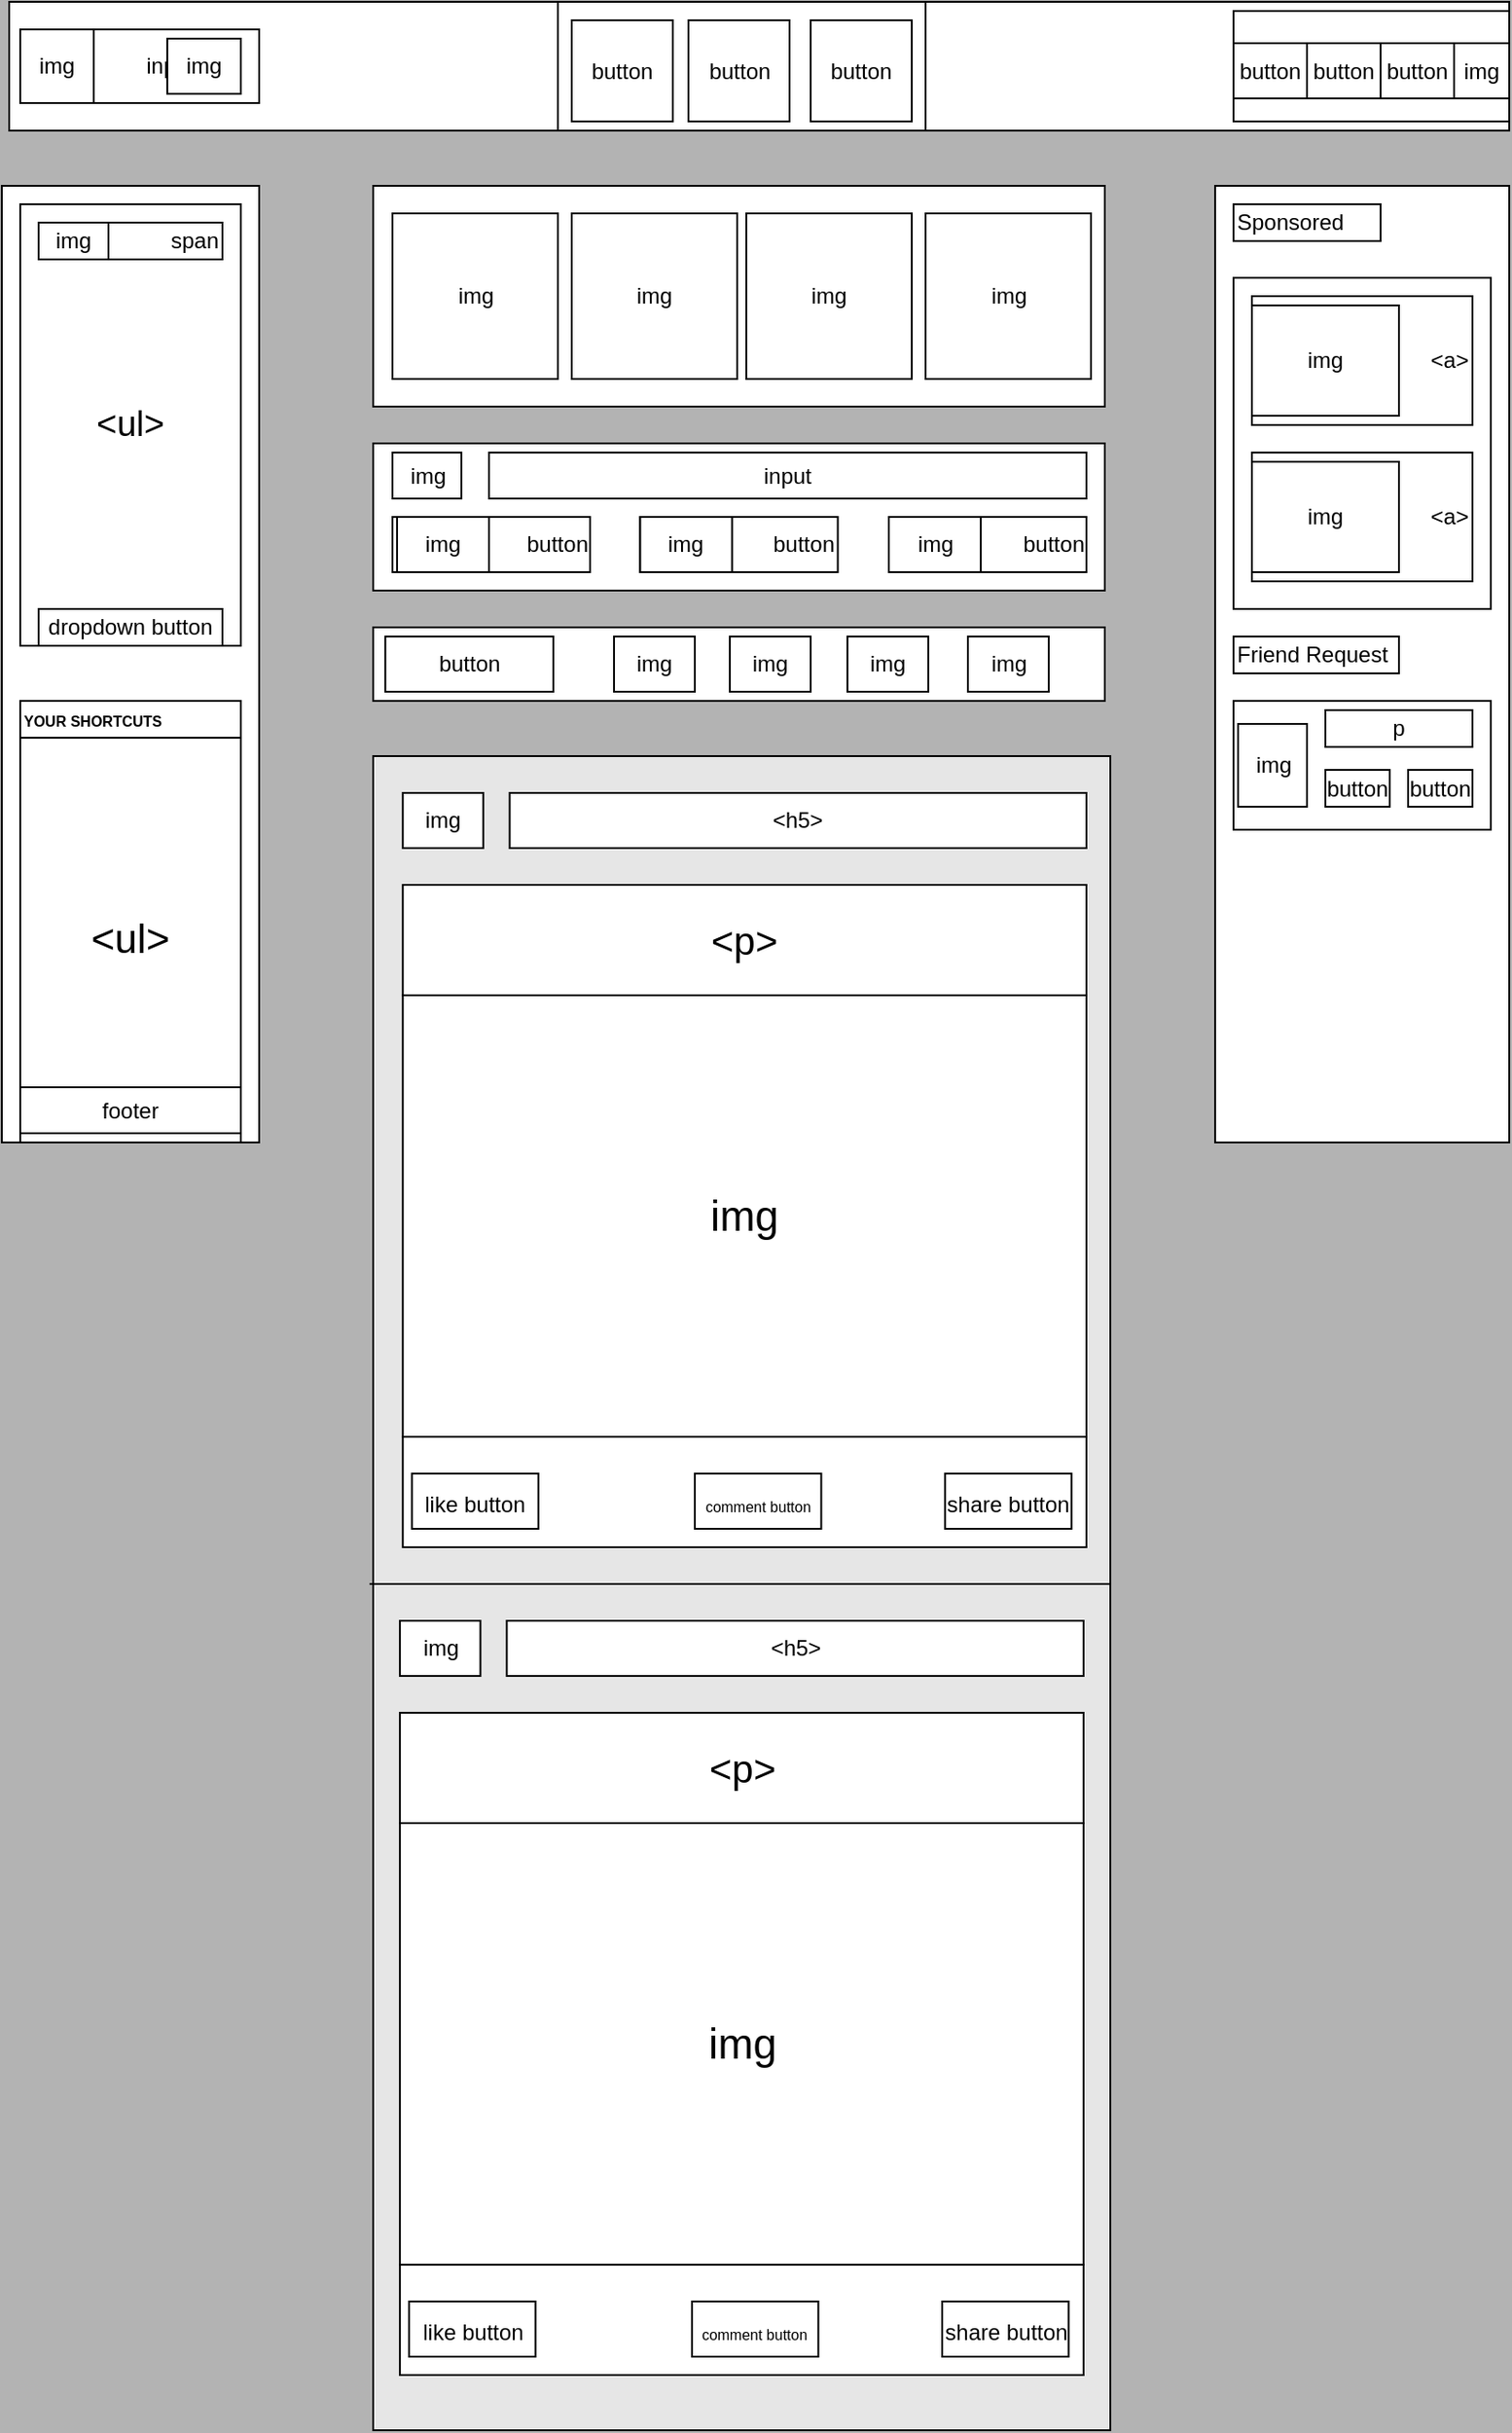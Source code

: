 <mxfile version="20.3.3" type="github">
  <diagram id="R94y2VKNwVuYraGozIJY" name="Page-1">
    <mxGraphModel dx="964" dy="491" grid="1" gridSize="10" guides="1" tooltips="1" connect="1" arrows="1" fold="1" page="1" pageScale="1" pageWidth="827" pageHeight="1169" background="#B3B3B3" math="0" shadow="0">
      <root>
        <mxCell id="0" />
        <mxCell id="1" parent="0" />
        <mxCell id="IPwLy8EfbPIPgKfgSnDq-2" value="" style="rounded=0;whiteSpace=wrap;html=1;fillColor=#E6E6E6;" vertex="1" parent="1">
          <mxGeometry x="202" y="410" width="401" height="910" as="geometry" />
        </mxCell>
        <mxCell id="IPwLy8EfbPIPgKfgSnDq-3" value="" style="rounded=0;whiteSpace=wrap;html=1;" vertex="1" parent="1">
          <mxGeometry x="4" width="816" height="70" as="geometry" />
        </mxCell>
        <mxCell id="IPwLy8EfbPIPgKfgSnDq-4" value="" style="rounded=0;whiteSpace=wrap;html=1;" vertex="1" parent="1">
          <mxGeometry y="100" width="140" height="520" as="geometry" />
        </mxCell>
        <mxCell id="IPwLy8EfbPIPgKfgSnDq-6" value="" style="rounded=0;whiteSpace=wrap;html=1;" vertex="1" parent="1">
          <mxGeometry x="660" y="100" width="160" height="520" as="geometry" />
        </mxCell>
        <mxCell id="IPwLy8EfbPIPgKfgSnDq-7" value="" style="rounded=0;whiteSpace=wrap;html=1;" vertex="1" parent="1">
          <mxGeometry x="202" y="100" width="398" height="120" as="geometry" />
        </mxCell>
        <mxCell id="IPwLy8EfbPIPgKfgSnDq-8" value="" style="rounded=0;whiteSpace=wrap;html=1;" vertex="1" parent="1">
          <mxGeometry x="202" y="240" width="398" height="80" as="geometry" />
        </mxCell>
        <mxCell id="IPwLy8EfbPIPgKfgSnDq-9" value="" style="rounded=0;whiteSpace=wrap;html=1;" vertex="1" parent="1">
          <mxGeometry x="202" y="340" width="398" height="40" as="geometry" />
        </mxCell>
        <mxCell id="IPwLy8EfbPIPgKfgSnDq-10" value="img" style="whiteSpace=wrap;html=1;aspect=fixed;" vertex="1" parent="1">
          <mxGeometry x="10" y="15" width="40" height="40" as="geometry" />
        </mxCell>
        <mxCell id="IPwLy8EfbPIPgKfgSnDq-13" value="input&lt;span style=&quot;white-space: pre;&quot;&gt;	&lt;/span&gt;&lt;span style=&quot;white-space: pre;&quot;&gt;	&lt;/span&gt;" style="rounded=0;whiteSpace=wrap;html=1;" vertex="1" parent="1">
          <mxGeometry x="50" y="15" width="90" height="40" as="geometry" />
        </mxCell>
        <mxCell id="IPwLy8EfbPIPgKfgSnDq-14" value="img" style="rounded=0;whiteSpace=wrap;html=1;" vertex="1" parent="1">
          <mxGeometry x="90" y="20" width="40" height="30" as="geometry" />
        </mxCell>
        <mxCell id="IPwLy8EfbPIPgKfgSnDq-15" value="" style="rounded=0;whiteSpace=wrap;html=1;" vertex="1" parent="1">
          <mxGeometry x="302.5" width="200" height="70" as="geometry" />
        </mxCell>
        <mxCell id="IPwLy8EfbPIPgKfgSnDq-16" value="button" style="whiteSpace=wrap;html=1;aspect=fixed;" vertex="1" parent="1">
          <mxGeometry x="310" y="10" width="55" height="55" as="geometry" />
        </mxCell>
        <mxCell id="IPwLy8EfbPIPgKfgSnDq-17" value="button" style="whiteSpace=wrap;html=1;aspect=fixed;" vertex="1" parent="1">
          <mxGeometry x="373.5" y="10" width="55" height="55" as="geometry" />
        </mxCell>
        <mxCell id="IPwLy8EfbPIPgKfgSnDq-18" value="button" style="whiteSpace=wrap;html=1;aspect=fixed;" vertex="1" parent="1">
          <mxGeometry x="440" y="10" width="55" height="55" as="geometry" />
        </mxCell>
        <mxCell id="IPwLy8EfbPIPgKfgSnDq-19" value="" style="rounded=0;whiteSpace=wrap;html=1;" vertex="1" parent="1">
          <mxGeometry x="670" y="5" width="150" height="60" as="geometry" />
        </mxCell>
        <mxCell id="IPwLy8EfbPIPgKfgSnDq-23" value="button" style="rounded=0;whiteSpace=wrap;html=1;" vertex="1" parent="1">
          <mxGeometry x="670" y="22.5" width="40" height="30" as="geometry" />
        </mxCell>
        <mxCell id="IPwLy8EfbPIPgKfgSnDq-29" style="edgeStyle=orthogonalEdgeStyle;rounded=0;orthogonalLoop=1;jettySize=auto;html=1;exitX=1;exitY=0.5;exitDx=0;exitDy=0;entryX=0;entryY=0.25;entryDx=0;entryDy=0;" edge="1" parent="1">
          <mxGeometry relative="1" as="geometry">
            <mxPoint x="750" y="40" as="sourcePoint" />
            <mxPoint x="760" y="30" as="targetPoint" />
          </mxGeometry>
        </mxCell>
        <mxCell id="IPwLy8EfbPIPgKfgSnDq-26" value="img" style="rounded=0;whiteSpace=wrap;html=1;" vertex="1" parent="1">
          <mxGeometry x="790" y="22.5" width="30" height="30" as="geometry" />
        </mxCell>
        <mxCell id="IPwLy8EfbPIPgKfgSnDq-30" value="&lt;font style=&quot;font-size: 19px;&quot;&gt;&amp;lt;ul&amp;gt;&lt;/font&gt;" style="rounded=0;whiteSpace=wrap;html=1;" vertex="1" parent="1">
          <mxGeometry x="10" y="110" width="120" height="240" as="geometry" />
        </mxCell>
        <mxCell id="IPwLy8EfbPIPgKfgSnDq-31" value="&lt;div align=&quot;left&quot;&gt;&lt;b&gt;&lt;font style=&quot;font-size: 8px;&quot;&gt;YOUR SHORTCUTS&lt;/font&gt;&lt;/b&gt;&lt;/div&gt;" style="rounded=0;whiteSpace=wrap;html=1;align=left;" vertex="1" parent="1">
          <mxGeometry x="10" y="380" width="120" height="20" as="geometry" />
        </mxCell>
        <mxCell id="IPwLy8EfbPIPgKfgSnDq-32" value="&lt;font style=&quot;font-size: 22px;&quot;&gt;&amp;lt;ul&amp;gt;&lt;/font&gt;" style="rounded=0;whiteSpace=wrap;html=1;" vertex="1" parent="1">
          <mxGeometry x="10" y="400" width="120" height="220" as="geometry" />
        </mxCell>
        <mxCell id="IPwLy8EfbPIPgKfgSnDq-34" value="&lt;div align=&quot;justify&quot;&gt;&lt;font style=&quot;font-size: 12px;&quot;&gt;span&lt;/font&gt;&lt;/div&gt;" style="rounded=0;whiteSpace=wrap;html=1;fontSize=8;align=right;" vertex="1" parent="1">
          <mxGeometry x="20" y="120" width="100" height="20" as="geometry" />
        </mxCell>
        <mxCell id="IPwLy8EfbPIPgKfgSnDq-35" value="&lt;font style=&quot;font-size: 12px;&quot;&gt;&lt;span style=&quot;white-space: pre;&quot;&gt;img&lt;/span&gt;&lt;br&gt;&lt;/font&gt;" style="rounded=0;whiteSpace=wrap;html=1;fontSize=8;" vertex="1" parent="1">
          <mxGeometry x="20" y="120" width="38" height="20" as="geometry" />
        </mxCell>
        <mxCell id="IPwLy8EfbPIPgKfgSnDq-37" value="footer" style="rounded=0;whiteSpace=wrap;html=1;fontSize=12;" vertex="1" parent="1">
          <mxGeometry x="10" y="590" width="120" height="25" as="geometry" />
        </mxCell>
        <mxCell id="IPwLy8EfbPIPgKfgSnDq-38" value="button" style="rounded=0;whiteSpace=wrap;html=1;" vertex="1" parent="1">
          <mxGeometry x="710" y="22.5" width="40" height="30" as="geometry" />
        </mxCell>
        <mxCell id="IPwLy8EfbPIPgKfgSnDq-39" value="button" style="rounded=0;whiteSpace=wrap;html=1;" vertex="1" parent="1">
          <mxGeometry x="750" y="22.5" width="40" height="30" as="geometry" />
        </mxCell>
        <mxCell id="IPwLy8EfbPIPgKfgSnDq-40" value="img" style="whiteSpace=wrap;html=1;aspect=fixed;fontSize=12;" vertex="1" parent="1">
          <mxGeometry x="212.5" y="115" width="90" height="90" as="geometry" />
        </mxCell>
        <mxCell id="IPwLy8EfbPIPgKfgSnDq-41" value="img" style="whiteSpace=wrap;html=1;aspect=fixed;fontSize=12;" vertex="1" parent="1">
          <mxGeometry x="310" y="115" width="90" height="90" as="geometry" />
        </mxCell>
        <mxCell id="IPwLy8EfbPIPgKfgSnDq-42" value="img" style="whiteSpace=wrap;html=1;aspect=fixed;fontSize=12;" vertex="1" parent="1">
          <mxGeometry x="405" y="115" width="90" height="90" as="geometry" />
        </mxCell>
        <mxCell id="IPwLy8EfbPIPgKfgSnDq-43" value="img" style="whiteSpace=wrap;html=1;aspect=fixed;fontSize=12;" vertex="1" parent="1">
          <mxGeometry x="502.5" y="115" width="90" height="90" as="geometry" />
        </mxCell>
        <mxCell id="IPwLy8EfbPIPgKfgSnDq-44" value="img" style="rounded=0;whiteSpace=wrap;html=1;fontSize=12;" vertex="1" parent="1">
          <mxGeometry x="212.5" y="245" width="37.5" height="25" as="geometry" />
        </mxCell>
        <mxCell id="IPwLy8EfbPIPgKfgSnDq-48" value="input" style="rounded=0;whiteSpace=wrap;html=1;fontSize=12;" vertex="1" parent="1">
          <mxGeometry x="265" y="245" width="325" height="25" as="geometry" />
        </mxCell>
        <mxCell id="IPwLy8EfbPIPgKfgSnDq-49" value="&lt;div align=&quot;right&quot;&gt;button&lt;/div&gt;" style="rounded=0;whiteSpace=wrap;html=1;fontSize=12;align=right;" vertex="1" parent="1">
          <mxGeometry x="212.5" y="280" width="107.5" height="30" as="geometry" />
        </mxCell>
        <mxCell id="IPwLy8EfbPIPgKfgSnDq-50" value="&lt;div align=&quot;right&quot;&gt;button&lt;/div&gt;" style="rounded=0;whiteSpace=wrap;html=1;fontSize=12;align=right;" vertex="1" parent="1">
          <mxGeometry x="347.25" y="280" width="107.5" height="30" as="geometry" />
        </mxCell>
        <mxCell id="IPwLy8EfbPIPgKfgSnDq-51" value="&lt;div align=&quot;right&quot;&gt;button&lt;/div&gt;" style="rounded=0;whiteSpace=wrap;html=1;fontSize=12;align=right;" vertex="1" parent="1">
          <mxGeometry x="482.5" y="280" width="107.5" height="30" as="geometry" />
        </mxCell>
        <mxCell id="IPwLy8EfbPIPgKfgSnDq-52" value="img" style="rounded=0;whiteSpace=wrap;html=1;fontSize=12;" vertex="1" parent="1">
          <mxGeometry x="215" y="280" width="50" height="30" as="geometry" />
        </mxCell>
        <mxCell id="IPwLy8EfbPIPgKfgSnDq-53" value="img" style="rounded=0;whiteSpace=wrap;html=1;fontSize=12;" vertex="1" parent="1">
          <mxGeometry x="347.25" y="280" width="50" height="30" as="geometry" />
        </mxCell>
        <mxCell id="IPwLy8EfbPIPgKfgSnDq-54" value="img" style="rounded=0;whiteSpace=wrap;html=1;fontSize=12;" vertex="1" parent="1">
          <mxGeometry x="482.5" y="280" width="50" height="30" as="geometry" />
        </mxCell>
        <mxCell id="IPwLy8EfbPIPgKfgSnDq-56" value="button" style="rounded=0;whiteSpace=wrap;html=1;fontSize=12;" vertex="1" parent="1">
          <mxGeometry x="208.62" y="345" width="91.38" height="30" as="geometry" />
        </mxCell>
        <mxCell id="IPwLy8EfbPIPgKfgSnDq-57" value="img" style="rounded=0;whiteSpace=wrap;html=1;fontSize=12;" vertex="1" parent="1">
          <mxGeometry x="333.02" y="345" width="43.97" height="30" as="geometry" />
        </mxCell>
        <mxCell id="IPwLy8EfbPIPgKfgSnDq-58" value="img" style="rounded=0;whiteSpace=wrap;html=1;fontSize=12;" vertex="1" parent="1">
          <mxGeometry x="396.03" y="345" width="43.97" height="30" as="geometry" />
        </mxCell>
        <mxCell id="IPwLy8EfbPIPgKfgSnDq-59" value="img" style="rounded=0;whiteSpace=wrap;html=1;fontSize=12;" vertex="1" parent="1">
          <mxGeometry x="460" y="345" width="43.97" height="30" as="geometry" />
        </mxCell>
        <mxCell id="IPwLy8EfbPIPgKfgSnDq-60" value="img" style="rounded=0;whiteSpace=wrap;html=1;fontSize=12;" vertex="1" parent="1">
          <mxGeometry x="525.52" y="345" width="43.97" height="30" as="geometry" />
        </mxCell>
        <mxCell id="IPwLy8EfbPIPgKfgSnDq-61" value="dropdown button" style="rounded=0;whiteSpace=wrap;html=1;fontSize=12;" vertex="1" parent="1">
          <mxGeometry x="20" y="330" width="100" height="20" as="geometry" />
        </mxCell>
        <mxCell id="IPwLy8EfbPIPgKfgSnDq-63" value="img" style="rounded=0;whiteSpace=wrap;html=1;fontSize=12;" vertex="1" parent="1">
          <mxGeometry x="218.13" y="430" width="43.75" height="30" as="geometry" />
        </mxCell>
        <mxCell id="IPwLy8EfbPIPgKfgSnDq-64" value="&amp;lt;h5&amp;gt;" style="rounded=0;whiteSpace=wrap;html=1;fontSize=12;" vertex="1" parent="1">
          <mxGeometry x="276.25" y="430" width="313.75" height="30" as="geometry" />
        </mxCell>
        <mxCell id="IPwLy8EfbPIPgKfgSnDq-65" value="&lt;font style=&quot;font-size: 21px;&quot;&gt;&amp;lt;p&amp;gt;&lt;/font&gt;" style="rounded=0;whiteSpace=wrap;html=1;fontSize=12;" vertex="1" parent="1">
          <mxGeometry x="218.13" y="480" width="371.87" height="60" as="geometry" />
        </mxCell>
        <mxCell id="IPwLy8EfbPIPgKfgSnDq-66" value="&lt;font style=&quot;font-size: 23px;&quot;&gt;img&lt;/font&gt;" style="rounded=0;whiteSpace=wrap;html=1;fontSize=12;" vertex="1" parent="1">
          <mxGeometry x="218.13" y="540" width="371.87" height="240" as="geometry" />
        </mxCell>
        <mxCell id="IPwLy8EfbPIPgKfgSnDq-67" value="" style="rounded=0;whiteSpace=wrap;html=1;fontSize=12;" vertex="1" parent="1">
          <mxGeometry x="218.13" y="780" width="371.87" height="60" as="geometry" />
        </mxCell>
        <mxCell id="IPwLy8EfbPIPgKfgSnDq-70" value="&lt;font style=&quot;font-size: 12px;&quot;&gt;like button&lt;br&gt;&lt;/font&gt;" style="rounded=0;whiteSpace=wrap;html=1;fontSize=19;" vertex="1" parent="1">
          <mxGeometry x="223.12" y="800" width="68.75" height="30" as="geometry" />
        </mxCell>
        <mxCell id="IPwLy8EfbPIPgKfgSnDq-71" value="&lt;font style=&quot;font-size: 8px;&quot;&gt;comment button&lt;br&gt;&lt;/font&gt;" style="rounded=0;whiteSpace=wrap;html=1;fontSize=19;" vertex="1" parent="1">
          <mxGeometry x="376.99" y="800" width="68.75" height="30" as="geometry" />
        </mxCell>
        <mxCell id="IPwLy8EfbPIPgKfgSnDq-72" value="&lt;font style=&quot;font-size: 12px;&quot;&gt;share button&lt;br&gt;&lt;/font&gt;" style="rounded=0;whiteSpace=wrap;html=1;fontSize=19;" vertex="1" parent="1">
          <mxGeometry x="513.12" y="800" width="68.75" height="30" as="geometry" />
        </mxCell>
        <mxCell id="IPwLy8EfbPIPgKfgSnDq-110" value="img" style="rounded=0;whiteSpace=wrap;html=1;fontSize=12;" vertex="1" parent="1">
          <mxGeometry x="216.56" y="880" width="43.75" height="30" as="geometry" />
        </mxCell>
        <mxCell id="IPwLy8EfbPIPgKfgSnDq-111" value="&amp;lt;h5&amp;gt;" style="rounded=0;whiteSpace=wrap;html=1;fontSize=12;" vertex="1" parent="1">
          <mxGeometry x="274.68" y="880" width="313.75" height="30" as="geometry" />
        </mxCell>
        <mxCell id="IPwLy8EfbPIPgKfgSnDq-112" value="&lt;font style=&quot;font-size: 21px;&quot;&gt;&amp;lt;p&amp;gt;&lt;/font&gt;" style="rounded=0;whiteSpace=wrap;html=1;fontSize=12;" vertex="1" parent="1">
          <mxGeometry x="216.56" y="930" width="371.87" height="60" as="geometry" />
        </mxCell>
        <mxCell id="IPwLy8EfbPIPgKfgSnDq-113" value="&lt;font style=&quot;font-size: 23px;&quot;&gt;img&lt;/font&gt;" style="rounded=0;whiteSpace=wrap;html=1;fontSize=12;" vertex="1" parent="1">
          <mxGeometry x="216.56" y="990" width="371.87" height="240" as="geometry" />
        </mxCell>
        <mxCell id="IPwLy8EfbPIPgKfgSnDq-114" value="" style="rounded=0;whiteSpace=wrap;html=1;fontSize=12;" vertex="1" parent="1">
          <mxGeometry x="216.56" y="1230" width="371.87" height="60" as="geometry" />
        </mxCell>
        <mxCell id="IPwLy8EfbPIPgKfgSnDq-115" value="&lt;font style=&quot;font-size: 12px;&quot;&gt;like button&lt;br&gt;&lt;/font&gt;" style="rounded=0;whiteSpace=wrap;html=1;fontSize=19;" vertex="1" parent="1">
          <mxGeometry x="221.55" y="1250" width="68.75" height="30" as="geometry" />
        </mxCell>
        <mxCell id="IPwLy8EfbPIPgKfgSnDq-116" value="&lt;font style=&quot;font-size: 8px;&quot;&gt;comment button&lt;br&gt;&lt;/font&gt;" style="rounded=0;whiteSpace=wrap;html=1;fontSize=19;" vertex="1" parent="1">
          <mxGeometry x="375.42" y="1250" width="68.75" height="30" as="geometry" />
        </mxCell>
        <mxCell id="IPwLy8EfbPIPgKfgSnDq-117" value="&lt;font style=&quot;font-size: 12px;&quot;&gt;share button&lt;br&gt;&lt;/font&gt;" style="rounded=0;whiteSpace=wrap;html=1;fontSize=19;" vertex="1" parent="1">
          <mxGeometry x="511.55" y="1250" width="68.75" height="30" as="geometry" />
        </mxCell>
        <mxCell id="IPwLy8EfbPIPgKfgSnDq-125" value="" style="endArrow=none;html=1;rounded=0;fontSize=8;" edge="1" parent="1">
          <mxGeometry relative="1" as="geometry">
            <mxPoint x="200" y="860" as="sourcePoint" />
            <mxPoint x="603" y="860" as="targetPoint" />
          </mxGeometry>
        </mxCell>
        <mxCell id="IPwLy8EfbPIPgKfgSnDq-128" value="&lt;div style=&quot;font-size: 12px;&quot; align=&quot;left&quot;&gt;Sponsored&lt;/div&gt;" style="rounded=0;whiteSpace=wrap;html=1;fontSize=8;fillColor=#FFFFFF;align=left;" vertex="1" parent="1">
          <mxGeometry x="670" y="110" width="80" height="20" as="geometry" />
        </mxCell>
        <mxCell id="IPwLy8EfbPIPgKfgSnDq-129" value="" style="rounded=0;whiteSpace=wrap;html=1;fontSize=12;fillColor=#FFFFFF;" vertex="1" parent="1">
          <mxGeometry x="670" y="150" width="140" height="180" as="geometry" />
        </mxCell>
        <mxCell id="IPwLy8EfbPIPgKfgSnDq-130" value="&amp;lt;a&amp;gt;" style="rounded=0;whiteSpace=wrap;html=1;fontSize=12;fillColor=#FFFFFF;align=right;" vertex="1" parent="1">
          <mxGeometry x="680" y="160" width="120" height="70" as="geometry" />
        </mxCell>
        <mxCell id="IPwLy8EfbPIPgKfgSnDq-132" value="img" style="rounded=0;whiteSpace=wrap;html=1;fontSize=12;fillColor=#FFFFFF;" vertex="1" parent="1">
          <mxGeometry x="680" y="165" width="80" height="60" as="geometry" />
        </mxCell>
        <mxCell id="IPwLy8EfbPIPgKfgSnDq-133" value="&amp;lt;a&amp;gt;" style="rounded=0;whiteSpace=wrap;html=1;fontSize=12;fillColor=#FFFFFF;align=right;" vertex="1" parent="1">
          <mxGeometry x="680" y="245" width="120" height="70" as="geometry" />
        </mxCell>
        <mxCell id="IPwLy8EfbPIPgKfgSnDq-134" value="img" style="rounded=0;whiteSpace=wrap;html=1;fontSize=12;fillColor=#FFFFFF;" vertex="1" parent="1">
          <mxGeometry x="680" y="250" width="80" height="60" as="geometry" />
        </mxCell>
        <mxCell id="IPwLy8EfbPIPgKfgSnDq-136" value="&lt;font style=&quot;font-size: 12px;&quot;&gt;Friend Request&lt;br&gt;&lt;/font&gt;" style="rounded=0;whiteSpace=wrap;html=1;fontSize=8;fillColor=#FFFFFF;align=left;" vertex="1" parent="1">
          <mxGeometry x="670" y="345" width="90" height="20" as="geometry" />
        </mxCell>
        <mxCell id="IPwLy8EfbPIPgKfgSnDq-137" value="" style="rounded=0;whiteSpace=wrap;html=1;fontSize=12;fillColor=#FFFFFF;" vertex="1" parent="1">
          <mxGeometry x="670" y="380" width="140" height="70" as="geometry" />
        </mxCell>
        <mxCell id="IPwLy8EfbPIPgKfgSnDq-138" value="img" style="rounded=0;whiteSpace=wrap;html=1;fontSize=12;fillColor=#FFFFFF;" vertex="1" parent="1">
          <mxGeometry x="672.5" y="392.5" width="37.5" height="45" as="geometry" />
        </mxCell>
        <mxCell id="IPwLy8EfbPIPgKfgSnDq-139" value="p" style="rounded=0;whiteSpace=wrap;html=1;fontSize=12;fillColor=#FFFFFF;" vertex="1" parent="1">
          <mxGeometry x="720" y="385" width="80" height="20" as="geometry" />
        </mxCell>
        <mxCell id="IPwLy8EfbPIPgKfgSnDq-140" value="button" style="rounded=0;whiteSpace=wrap;html=1;fontSize=12;fillColor=#FFFFFF;" vertex="1" parent="1">
          <mxGeometry x="720" y="417.5" width="35" height="20" as="geometry" />
        </mxCell>
        <mxCell id="IPwLy8EfbPIPgKfgSnDq-142" value="button" style="rounded=0;whiteSpace=wrap;html=1;fontSize=12;fillColor=#FFFFFF;" vertex="1" parent="1">
          <mxGeometry x="765" y="417.5" width="35" height="20" as="geometry" />
        </mxCell>
      </root>
    </mxGraphModel>
  </diagram>
</mxfile>
